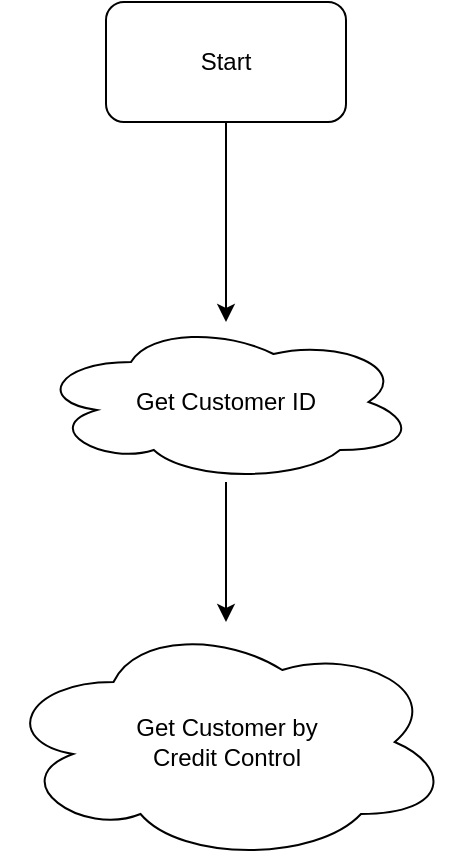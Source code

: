 <mxfile version="26.0.2">
  <diagram name="Page-1" id="IcFHYbzeTBYGP-GxcvZ1">
    <mxGraphModel dx="1426" dy="791" grid="1" gridSize="10" guides="1" tooltips="1" connect="1" arrows="1" fold="1" page="1" pageScale="1" pageWidth="1700" pageHeight="1100" math="0" shadow="0">
      <root>
        <mxCell id="0" />
        <mxCell id="1" parent="0" />
        <mxCell id="B-G9WYWBnHyq6kwY-6rm-3" style="edgeStyle=orthogonalEdgeStyle;rounded=0;orthogonalLoop=1;jettySize=auto;html=1;exitX=0.5;exitY=1;exitDx=0;exitDy=0;" edge="1" parent="1" source="B-G9WYWBnHyq6kwY-6rm-1" target="B-G9WYWBnHyq6kwY-6rm-2">
          <mxGeometry relative="1" as="geometry" />
        </mxCell>
        <mxCell id="B-G9WYWBnHyq6kwY-6rm-1" value="Start" style="rounded=1;whiteSpace=wrap;html=1;" vertex="1" parent="1">
          <mxGeometry x="530" y="40" width="120" height="60" as="geometry" />
        </mxCell>
        <mxCell id="B-G9WYWBnHyq6kwY-6rm-5" value="" style="edgeStyle=orthogonalEdgeStyle;rounded=0;orthogonalLoop=1;jettySize=auto;html=1;" edge="1" parent="1" source="B-G9WYWBnHyq6kwY-6rm-2" target="B-G9WYWBnHyq6kwY-6rm-4">
          <mxGeometry relative="1" as="geometry" />
        </mxCell>
        <UserObject label="Get Customer ID" link="https://viewer.diagrams.net/?tags=%7B%7D&amp;lightbox=1&amp;highlight=0000ff&amp;edit=_blank&amp;layers=1&amp;nav=1&amp;title=Get_Customer_Info.drawio#Uhttps%3A%2F%2Fraw.githubusercontent.com%2Feme-invera%2FCustomer_Maintenance%2Fmain%2FGet_Customer_Info.drawio" id="B-G9WYWBnHyq6kwY-6rm-2">
          <mxCell style="ellipse;shape=cloud;whiteSpace=wrap;html=1;" vertex="1" parent="1">
            <mxGeometry x="495" y="200" width="190" height="80" as="geometry" />
          </mxCell>
        </UserObject>
        <UserObject label="Get Customer by &lt;br&gt;Credit Control" link="https://viewer.diagrams.net/?tags=%7B%7D&amp;lightbox=1&amp;highlight=0000ff&amp;edit=_blank&amp;layers=1&amp;nav=1&amp;title=Get_Customer_Id_by_Credit_Ctl.drawio#Uhttps%3A%2F%2Fraw.githubusercontent.com%2Feme-invera%2FCustomer_Maintenance%2Fmain%2FGet_Customer_Id_by_Credit_Ctl.drawio" id="B-G9WYWBnHyq6kwY-6rm-4">
          <mxCell style="ellipse;shape=cloud;whiteSpace=wrap;html=1;" vertex="1" parent="1">
            <mxGeometry x="477.5" y="350" width="225" height="120" as="geometry" />
          </mxCell>
        </UserObject>
      </root>
    </mxGraphModel>
  </diagram>
</mxfile>
